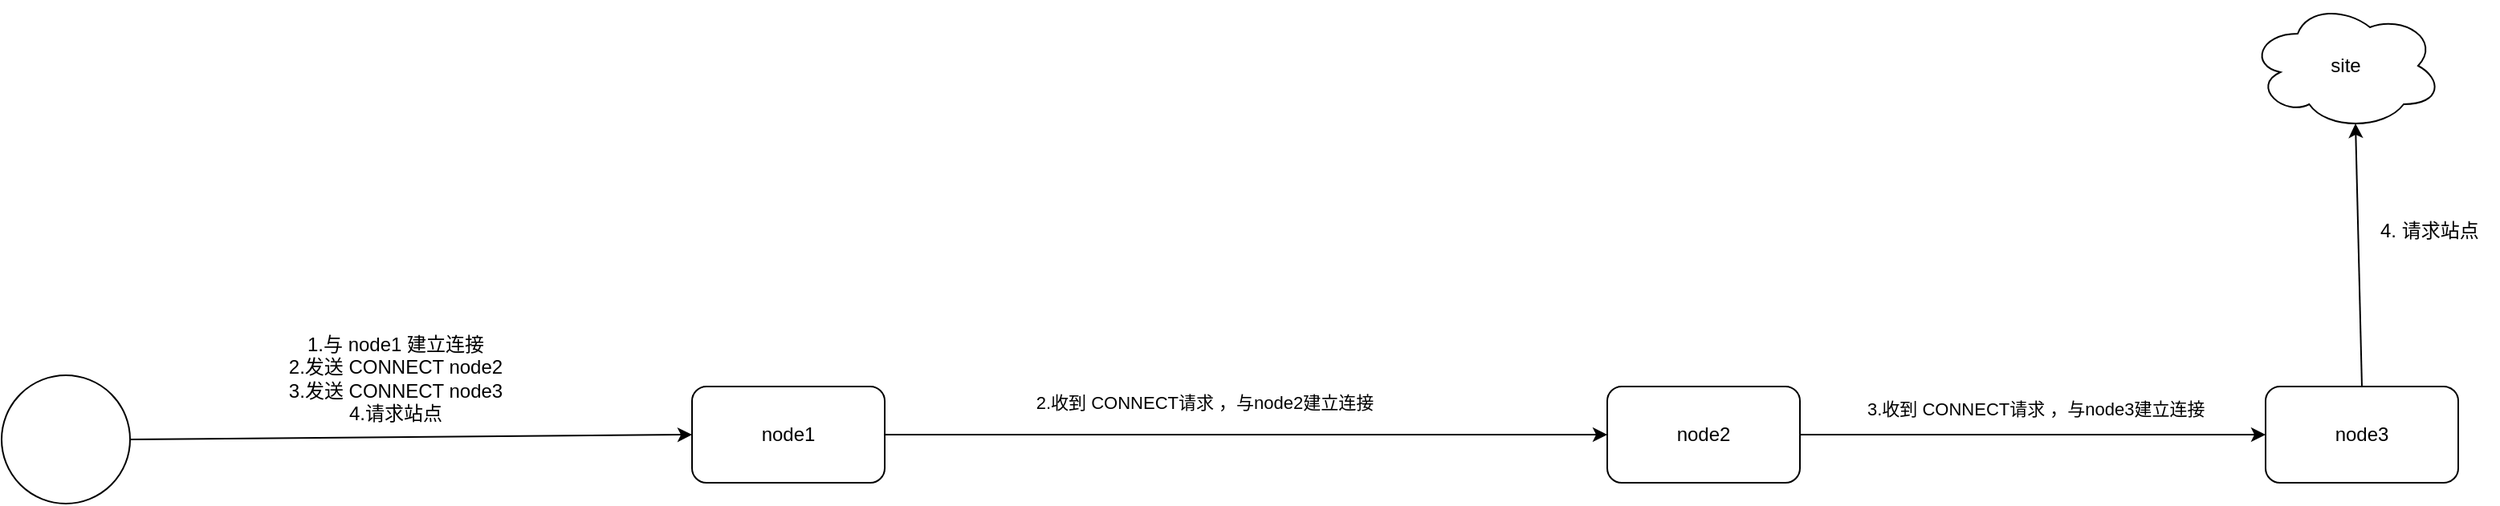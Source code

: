 <mxfile version="27.1.4">
  <diagram name="第 1 页" id="QMHtTTUxSULJE7zigWkS">
    <mxGraphModel dx="2010" dy="1932" grid="1" gridSize="10" guides="1" tooltips="1" connect="1" arrows="1" fold="1" page="1" pageScale="1" pageWidth="827" pageHeight="1169" math="0" shadow="0">
      <root>
        <mxCell id="0" />
        <mxCell id="1" parent="0" />
        <mxCell id="cJES670eS_z54MzkIJr2-1" value="" style="ellipse;whiteSpace=wrap;html=1;aspect=fixed;" vertex="1" parent="1">
          <mxGeometry x="-460" y="223" width="80" height="80" as="geometry" />
        </mxCell>
        <mxCell id="cJES670eS_z54MzkIJr2-2" value="node1" style="rounded=1;whiteSpace=wrap;html=1;" vertex="1" parent="1">
          <mxGeometry x="-30" y="230" width="120" height="60" as="geometry" />
        </mxCell>
        <mxCell id="cJES670eS_z54MzkIJr2-3" value="node2" style="rounded=1;whiteSpace=wrap;html=1;" vertex="1" parent="1">
          <mxGeometry x="540" y="230" width="120" height="60" as="geometry" />
        </mxCell>
        <mxCell id="cJES670eS_z54MzkIJr2-4" value="node3" style="rounded=1;whiteSpace=wrap;html=1;" vertex="1" parent="1">
          <mxGeometry x="950" y="230" width="120" height="60" as="geometry" />
        </mxCell>
        <mxCell id="cJES670eS_z54MzkIJr2-5" value="site" style="ellipse;shape=cloud;whiteSpace=wrap;html=1;" vertex="1" parent="1">
          <mxGeometry x="940" y="-10" width="120" height="80" as="geometry" />
        </mxCell>
        <mxCell id="cJES670eS_z54MzkIJr2-6" value="" style="endArrow=classic;html=1;rounded=0;exitX=1;exitY=0.5;exitDx=0;exitDy=0;entryX=0;entryY=0.5;entryDx=0;entryDy=0;" edge="1" parent="1" source="cJES670eS_z54MzkIJr2-1" target="cJES670eS_z54MzkIJr2-2">
          <mxGeometry width="50" height="50" relative="1" as="geometry">
            <mxPoint x="390" y="340" as="sourcePoint" />
            <mxPoint x="440" y="290" as="targetPoint" />
          </mxGeometry>
        </mxCell>
        <mxCell id="cJES670eS_z54MzkIJr2-7" value="1.与 node1 建立连接&lt;div&gt;2.发送 CONNECT node2&lt;/div&gt;&lt;div&gt;3.&lt;span style=&quot;background-color: transparent; color: light-dark(rgb(0, 0, 0), rgb(255, 255, 255));&quot;&gt;发送 CONNECT node3&lt;/span&gt;&lt;/div&gt;&lt;div&gt;&lt;span style=&quot;background-color: transparent; color: light-dark(rgb(0, 0, 0), rgb(255, 255, 255));&quot;&gt;4.请求站点&lt;/span&gt;&lt;/div&gt;" style="text;html=1;align=center;verticalAlign=middle;resizable=0;points=[];autosize=1;strokeColor=none;fillColor=none;" vertex="1" parent="1">
          <mxGeometry x="-295" y="190" width="160" height="70" as="geometry" />
        </mxCell>
        <mxCell id="cJES670eS_z54MzkIJr2-8" value="" style="endArrow=classic;html=1;rounded=0;exitX=1;exitY=0.5;exitDx=0;exitDy=0;entryX=0;entryY=0.5;entryDx=0;entryDy=0;" edge="1" parent="1" source="cJES670eS_z54MzkIJr2-2" target="cJES670eS_z54MzkIJr2-3">
          <mxGeometry width="50" height="50" relative="1" as="geometry">
            <mxPoint x="390" y="310" as="sourcePoint" />
            <mxPoint x="440" y="260" as="targetPoint" />
          </mxGeometry>
        </mxCell>
        <mxCell id="cJES670eS_z54MzkIJr2-9" value="2.收到 CONNECT请求 ，与node2建立连接" style="edgeLabel;html=1;align=center;verticalAlign=middle;resizable=0;points=[];" vertex="1" connectable="0" parent="cJES670eS_z54MzkIJr2-8">
          <mxGeometry x="-0.116" y="-2" relative="1" as="geometry">
            <mxPoint y="-22" as="offset" />
          </mxGeometry>
        </mxCell>
        <mxCell id="cJES670eS_z54MzkIJr2-10" value="" style="endArrow=classic;html=1;rounded=0;exitX=1;exitY=0.5;exitDx=0;exitDy=0;entryX=0;entryY=0.5;entryDx=0;entryDy=0;" edge="1" parent="1" source="cJES670eS_z54MzkIJr2-3" target="cJES670eS_z54MzkIJr2-4">
          <mxGeometry width="50" height="50" relative="1" as="geometry">
            <mxPoint x="410" y="310" as="sourcePoint" />
            <mxPoint x="460" y="260" as="targetPoint" />
          </mxGeometry>
        </mxCell>
        <mxCell id="cJES670eS_z54MzkIJr2-11" value="&lt;span style=&quot;color: rgb(0, 0, 0); font-family: Helvetica; font-size: 11px; font-style: normal; font-variant-ligatures: normal; font-variant-caps: normal; font-weight: 400; letter-spacing: normal; orphans: 2; text-align: center; text-indent: 0px; text-transform: none; widows: 2; word-spacing: 0px; -webkit-text-stroke-width: 0px; white-space: nowrap; background-color: rgb(255, 255, 255); text-decoration-thickness: initial; text-decoration-style: initial; text-decoration-color: initial; float: none; display: inline !important;&quot;&gt;3.收到 CONNECT请求 ，与node3建立连接&lt;/span&gt;" style="text;whiteSpace=wrap;html=1;" vertex="1" parent="1">
          <mxGeometry x="700" y="230" width="240" height="40" as="geometry" />
        </mxCell>
        <mxCell id="cJES670eS_z54MzkIJr2-12" value="" style="endArrow=classic;html=1;rounded=0;exitX=0.5;exitY=0;exitDx=0;exitDy=0;entryX=0.55;entryY=0.95;entryDx=0;entryDy=0;entryPerimeter=0;" edge="1" parent="1" source="cJES670eS_z54MzkIJr2-4" target="cJES670eS_z54MzkIJr2-5">
          <mxGeometry width="50" height="50" relative="1" as="geometry">
            <mxPoint x="760" y="340" as="sourcePoint" />
            <mxPoint x="810" y="290" as="targetPoint" />
          </mxGeometry>
        </mxCell>
        <mxCell id="cJES670eS_z54MzkIJr2-14" value="&amp;nbsp;4. 请求站点" style="text;html=1;align=center;verticalAlign=middle;resizable=0;points=[];autosize=1;strokeColor=none;fillColor=none;" vertex="1" parent="1">
          <mxGeometry x="1005" y="118" width="90" height="30" as="geometry" />
        </mxCell>
      </root>
    </mxGraphModel>
  </diagram>
</mxfile>
